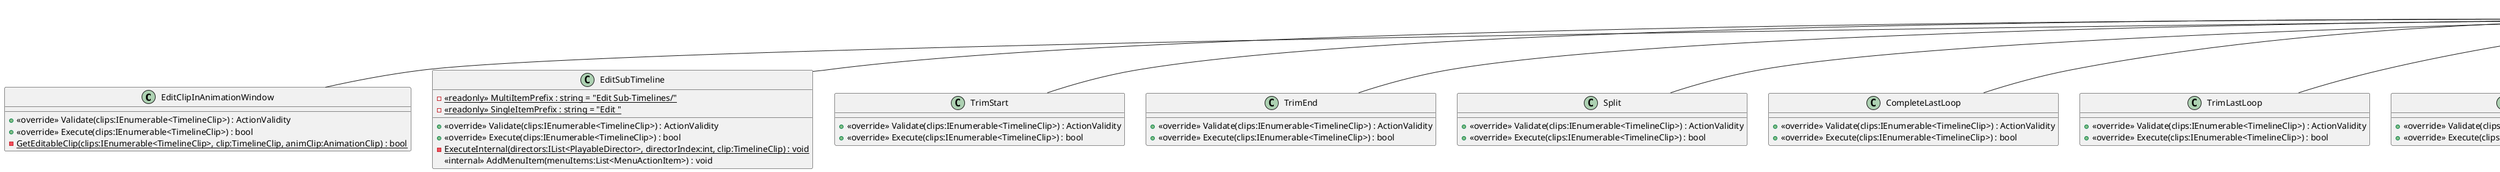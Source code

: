 @startuml
class EditClipInAnimationWindow {
    + <<override>> Validate(clips:IEnumerable<TimelineClip>) : ActionValidity
    + <<override>> Execute(clips:IEnumerable<TimelineClip>) : bool
    - {static} GetEditableClip(clips:IEnumerable<TimelineClip>, clip:TimelineClip, animClip:AnimationClip) : bool
}
class EditSubTimeline {
    - {static} <<readonly>> MultiItemPrefix : string = "Edit Sub-Timelines/"
    - {static} <<readonly>> SingleItemPrefix : string = "Edit "
    + <<override>> Validate(clips:IEnumerable<TimelineClip>) : ActionValidity
    + <<override>> Execute(clips:IEnumerable<TimelineClip>) : bool
    {static} - ExecuteInternal(directors:IList<PlayableDirector>, directorIndex:int, clip:TimelineClip) : void
    <<internal>> AddMenuItem(menuItems:List<MenuActionItem>) : void
}
class TrimStart {
    + <<override>> Validate(clips:IEnumerable<TimelineClip>) : ActionValidity
    + <<override>> Execute(clips:IEnumerable<TimelineClip>) : bool
}
class TrimEnd {
    + <<override>> Validate(clips:IEnumerable<TimelineClip>) : ActionValidity
    + <<override>> Execute(clips:IEnumerable<TimelineClip>) : bool
}
class Split {
    + <<override>> Validate(clips:IEnumerable<TimelineClip>) : ActionValidity
    + <<override>> Execute(clips:IEnumerable<TimelineClip>) : bool
}
class CompleteLastLoop {
    + <<override>> Validate(clips:IEnumerable<TimelineClip>) : ActionValidity
    + <<override>> Execute(clips:IEnumerable<TimelineClip>) : bool
}
class TrimLastLoop {
    + <<override>> Validate(clips:IEnumerable<TimelineClip>) : ActionValidity
    + <<override>> Execute(clips:IEnumerable<TimelineClip>) : bool
}
class MatchDuration {
    + <<override>> Validate(clips:IEnumerable<TimelineClip>) : ActionValidity
    + <<override>> Execute(clips:IEnumerable<TimelineClip>) : bool
}
class DoubleSpeed {
    + <<override>> Validate(clips:IEnumerable<TimelineClip>) : ActionValidity
    + <<override>> Execute(clips:IEnumerable<TimelineClip>) : bool
}
class HalfSpeed {
    + <<override>> Validate(clips:IEnumerable<TimelineClip>) : ActionValidity
    + <<override>> Execute(clips:IEnumerable<TimelineClip>) : bool
}
class ResetDuration {
    + <<override>> Validate(clips:IEnumerable<TimelineClip>) : ActionValidity
    + <<override>> Execute(clips:IEnumerable<TimelineClip>) : bool
}
class ResetSpeed {
    + <<override>> Validate(clips:IEnumerable<TimelineClip>) : ActionValidity
    + <<override>> Execute(clips:IEnumerable<TimelineClip>) : bool
}
class ResetAll {
    + <<override>> Validate(clips:IEnumerable<TimelineClip>) : ActionValidity
    + <<override>> Execute(clips:IEnumerable<TimelineClip>) : bool
}
class Tile {
    + <<override>> Validate(clips:IEnumerable<TimelineClip>) : ActionValidity
    + <<override>> Execute(clips:IEnumerable<TimelineClip>) : bool
}
class FindSourceAsset {
    + <<override>> Validate(clips:IEnumerable<TimelineClip>) : ActionValidity
    + <<override>> Execute(clips:IEnumerable<TimelineClip>) : bool
    - {static} GetExternalPlayableAsset(clip:TimelineClip) : UnityEngine.Object
    - {static} GetUnderlyingAsset(clip:TimelineClip) : UnityEngine.Object
}
class CopyClipsToClipboard {
    + <<override>> Validate(clips:IEnumerable<TimelineClip>) : ActionValidity
    + <<override>> Execute(clips:IEnumerable<TimelineClip>) : bool
}
ClipAction <|-- EditClipInAnimationWindow
ClipAction <|-- EditSubTimeline
ClipAction <|-- TrimStart
ClipAction <|-- TrimEnd
ClipAction <|-- Split
ClipAction <|-- CompleteLastLoop
ClipAction <|-- TrimLastLoop
ClipAction <|-- MatchDuration
ClipAction <|-- DoubleSpeed
ClipAction <|-- HalfSpeed
ClipAction <|-- ResetDuration
ClipAction <|-- ResetSpeed
ClipAction <|-- ResetAll
ClipAction <|-- Tile
ClipAction <|-- FindSourceAsset
ClipAction <|-- CopyClipsToClipboard
@enduml

